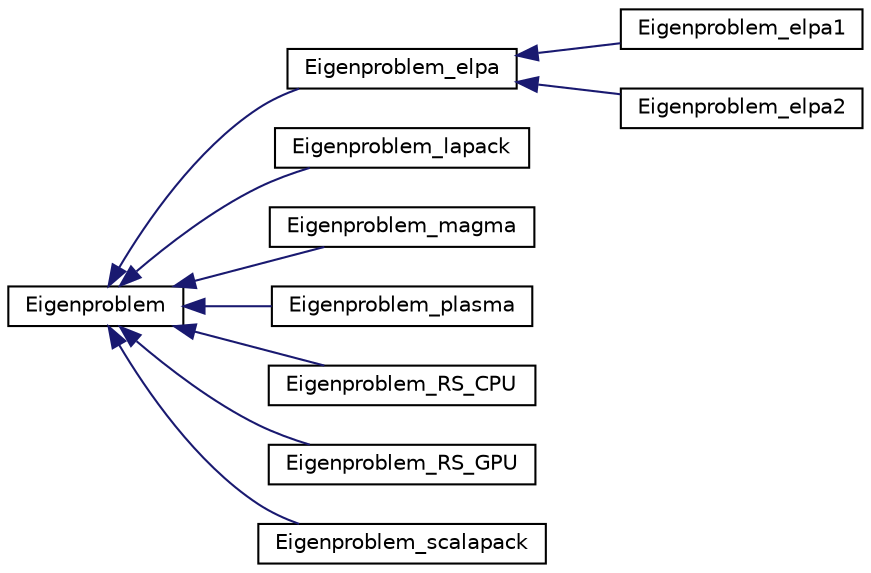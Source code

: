digraph "Graphical Class Hierarchy"
{
 // INTERACTIVE_SVG=YES
  edge [fontname="Helvetica",fontsize="10",labelfontname="Helvetica",labelfontsize="10"];
  node [fontname="Helvetica",fontsize="10",shape=record];
  rankdir="LR";
  Node1 [label="Eigenproblem",height=0.2,width=0.4,color="black", fillcolor="white", style="filled",URL="$class_eigenproblem.html",tooltip="Base class for eigen-value problems. "];
  Node1 -> Node2 [dir="back",color="midnightblue",fontsize="10",style="solid",fontname="Helvetica"];
  Node2 [label="Eigenproblem_elpa",height=0.2,width=0.4,color="black", fillcolor="white", style="filled",URL="$class_eigenproblem__elpa.html"];
  Node2 -> Node3 [dir="back",color="midnightblue",fontsize="10",style="solid",fontname="Helvetica"];
  Node3 [label="Eigenproblem_elpa1",height=0.2,width=0.4,color="black", fillcolor="white", style="filled",URL="$class_eigenproblem__elpa1.html"];
  Node2 -> Node4 [dir="back",color="midnightblue",fontsize="10",style="solid",fontname="Helvetica"];
  Node4 [label="Eigenproblem_elpa2",height=0.2,width=0.4,color="black", fillcolor="white", style="filled",URL="$class_eigenproblem__elpa2.html"];
  Node1 -> Node5 [dir="back",color="midnightblue",fontsize="10",style="solid",fontname="Helvetica"];
  Node5 [label="Eigenproblem_lapack",height=0.2,width=0.4,color="black", fillcolor="white", style="filled",URL="$class_eigenproblem__lapack.html",tooltip="Interface for LAPACK eigen-value solvers. "];
  Node1 -> Node6 [dir="back",color="midnightblue",fontsize="10",style="solid",fontname="Helvetica"];
  Node6 [label="Eigenproblem_magma",height=0.2,width=0.4,color="black", fillcolor="white", style="filled",URL="$class_eigenproblem__magma.html",tooltip="Interface for MAGMA eigen-value solvers. "];
  Node1 -> Node7 [dir="back",color="midnightblue",fontsize="10",style="solid",fontname="Helvetica"];
  Node7 [label="Eigenproblem_plasma",height=0.2,width=0.4,color="black", fillcolor="white", style="filled",URL="$class_eigenproblem__plasma.html",tooltip="Interface for PLASMA eigen-value solvers. "];
  Node1 -> Node8 [dir="back",color="midnightblue",fontsize="10",style="solid",fontname="Helvetica"];
  Node8 [label="Eigenproblem_RS_CPU",height=0.2,width=0.4,color="black", fillcolor="white", style="filled",URL="$class_eigenproblem___r_s___c_p_u.html"];
  Node1 -> Node9 [dir="back",color="midnightblue",fontsize="10",style="solid",fontname="Helvetica"];
  Node9 [label="Eigenproblem_RS_GPU",height=0.2,width=0.4,color="black", fillcolor="white", style="filled",URL="$class_eigenproblem___r_s___g_p_u.html"];
  Node1 -> Node10 [dir="back",color="midnightblue",fontsize="10",style="solid",fontname="Helvetica"];
  Node10 [label="Eigenproblem_scalapack",height=0.2,width=0.4,color="black", fillcolor="white", style="filled",URL="$class_eigenproblem__scalapack.html",tooltip="Interface for ScaLAPACK eigen-value solvers. "];
}

